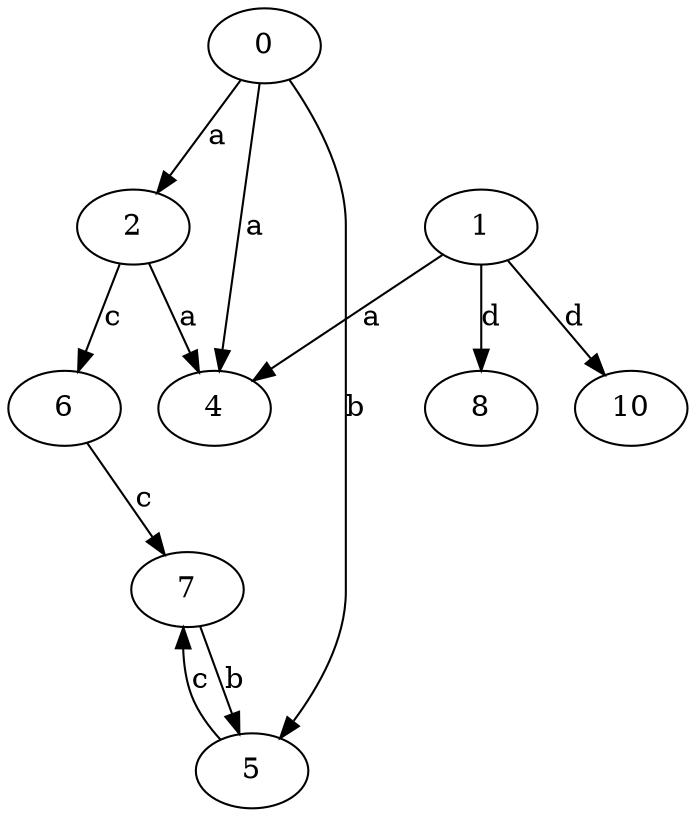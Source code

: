 strict digraph  {
2;
4;
5;
6;
7;
0;
8;
1;
10;
2 -> 4  [label=a];
2 -> 6  [label=c];
5 -> 7  [label=c];
6 -> 7  [label=c];
7 -> 5  [label=b];
0 -> 2  [label=a];
0 -> 4  [label=a];
0 -> 5  [label=b];
1 -> 4  [label=a];
1 -> 8  [label=d];
1 -> 10  [label=d];
}
